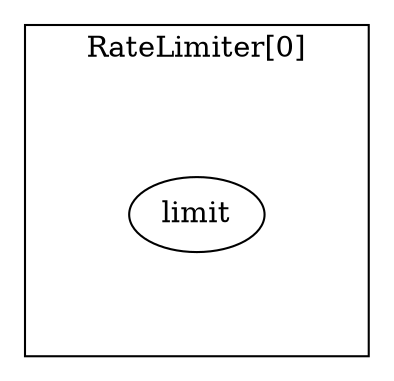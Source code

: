 digraph  {
	subgraph cluster_s1 {
		label="RateLimiter[0]";margin="50.0";
		n2[label="limit"];
		{rank=same; n2;};
		
	}
	rankdir="LR";splines="ortho";
	
}
